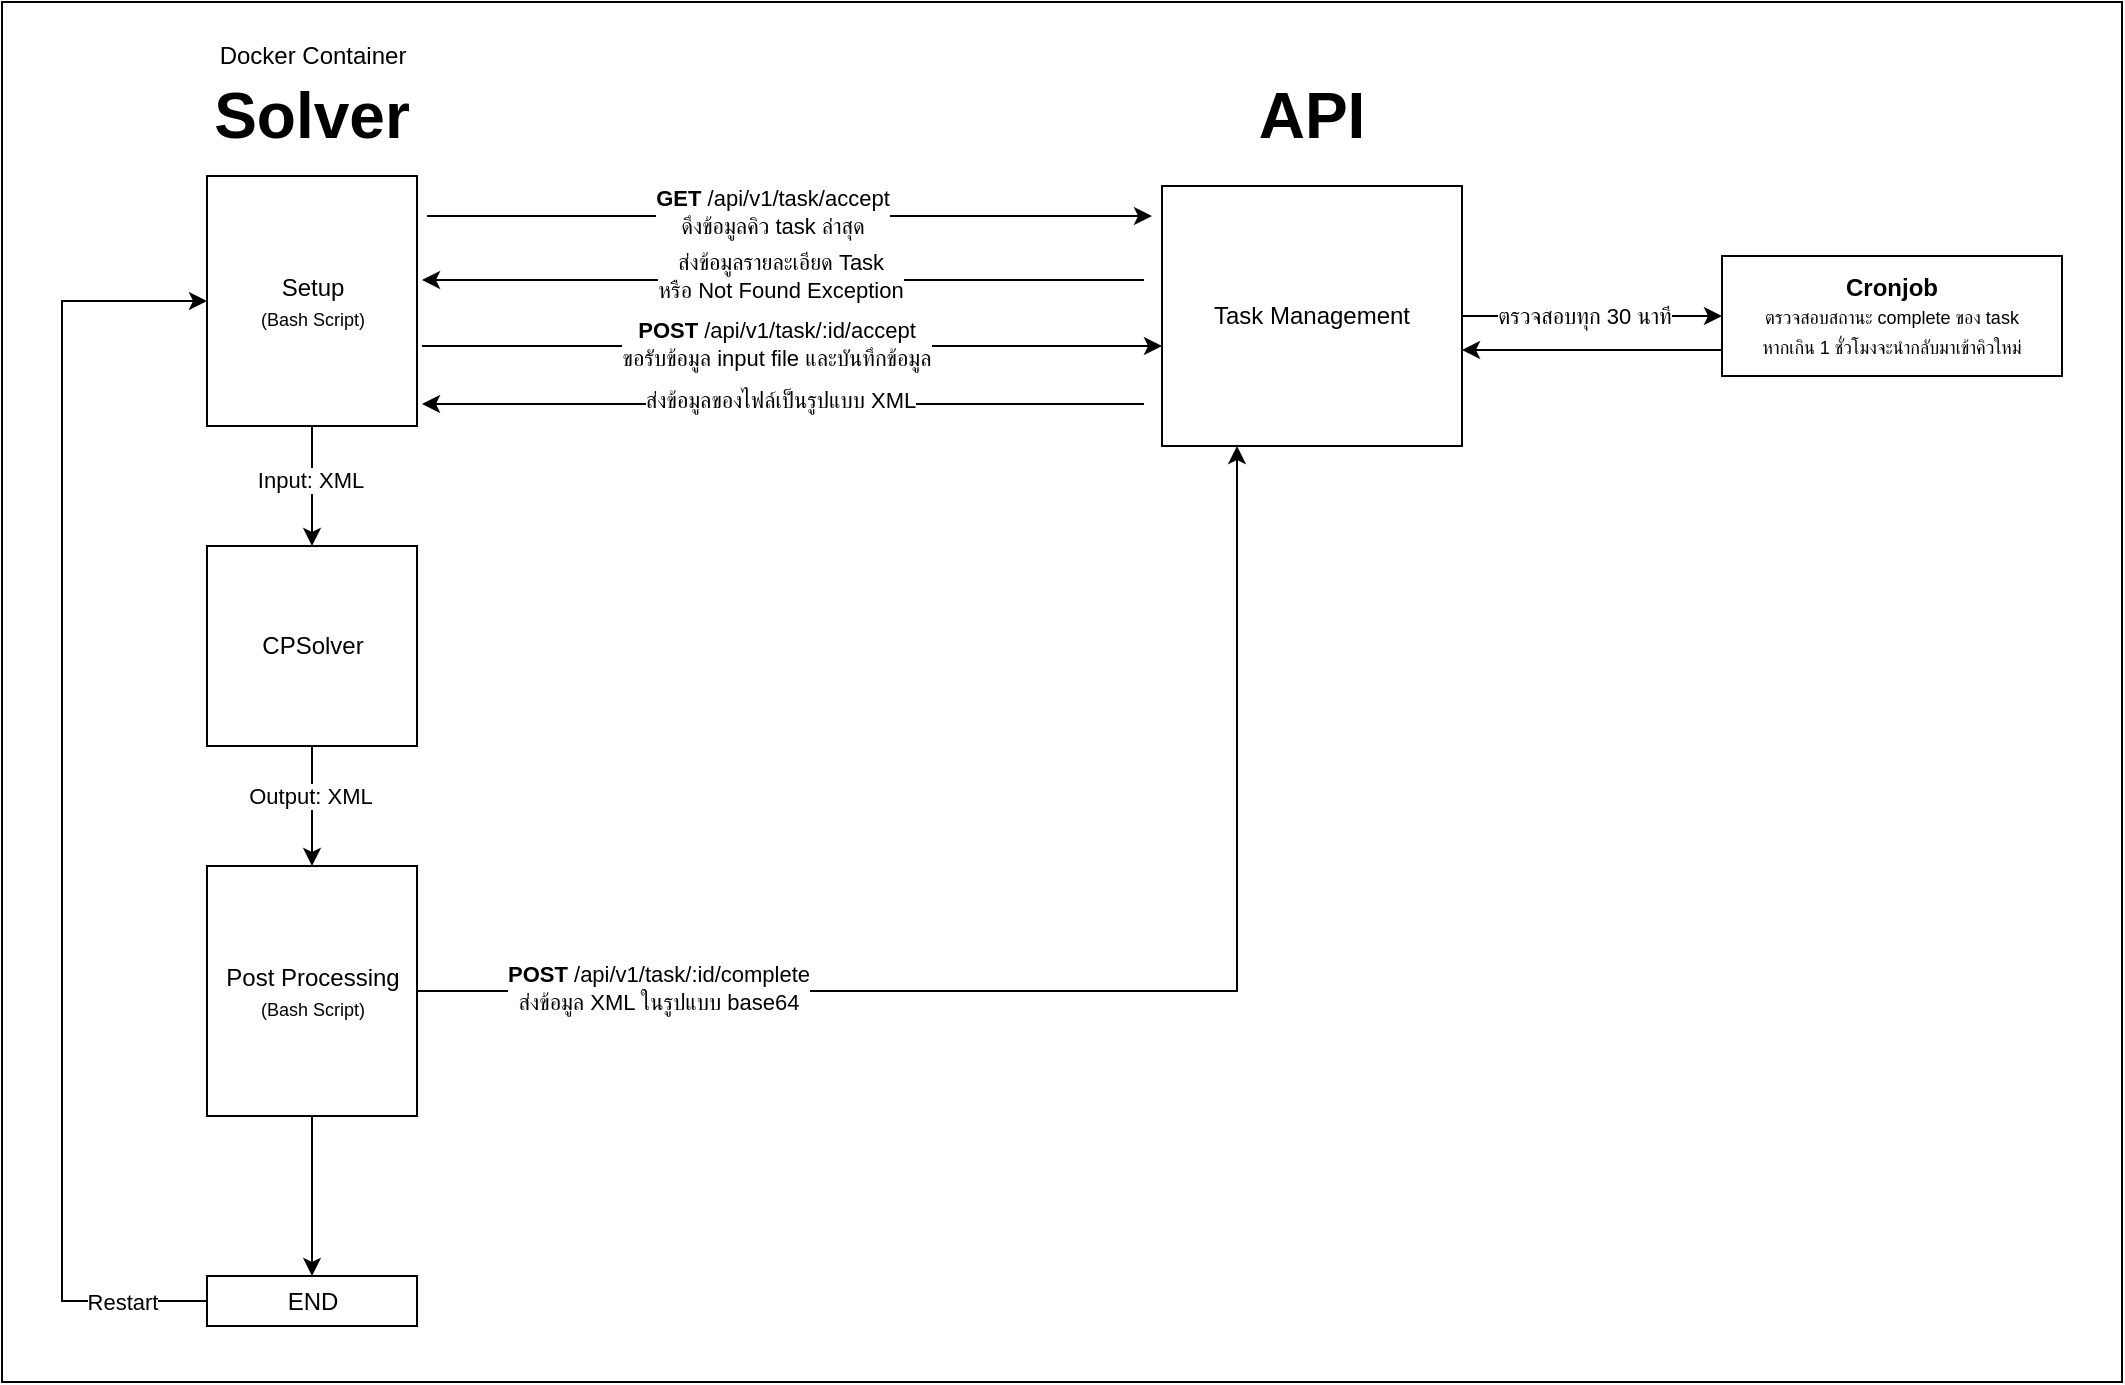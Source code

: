 <mxfile version="22.1.0" type="device">
  <diagram name="Page-1" id="ENeTMntjz2V7imXIr9zj">
    <mxGraphModel dx="1193" dy="769" grid="1" gridSize="10" guides="1" tooltips="1" connect="1" arrows="1" fold="1" page="1" pageScale="1" pageWidth="850" pageHeight="1100" math="0" shadow="0">
      <root>
        <mxCell id="0" />
        <mxCell id="1" parent="0" />
        <mxCell id="5gK_73Ezw2DlxVh9kkgp-43" value="" style="rounded=0;whiteSpace=wrap;html=1;fillColor=none;" vertex="1" parent="1">
          <mxGeometry x="20" y="8" width="1060" height="690" as="geometry" />
        </mxCell>
        <mxCell id="5gK_73Ezw2DlxVh9kkgp-1" value="Solver" style="text;html=1;strokeColor=none;fillColor=none;align=center;verticalAlign=middle;whiteSpace=wrap;rounded=0;fontSize=32;fontStyle=1" vertex="1" parent="1">
          <mxGeometry x="115" y="50" width="120" height="30" as="geometry" />
        </mxCell>
        <mxCell id="5gK_73Ezw2DlxVh9kkgp-5" value="API" style="text;html=1;strokeColor=none;fillColor=none;align=center;verticalAlign=middle;whiteSpace=wrap;rounded=0;fontSize=32;fontStyle=1" vertex="1" parent="1">
          <mxGeometry x="590" y="50" width="170" height="30" as="geometry" />
        </mxCell>
        <mxCell id="5gK_73Ezw2DlxVh9kkgp-8" style="edgeStyle=orthogonalEdgeStyle;rounded=0;orthogonalLoop=1;jettySize=auto;html=1;exitX=1;exitY=0.5;exitDx=0;exitDy=0;" edge="1" parent="1">
          <mxGeometry relative="1" as="geometry">
            <mxPoint x="595" y="115" as="targetPoint" />
            <mxPoint x="232.5" y="115" as="sourcePoint" />
          </mxGeometry>
        </mxCell>
        <mxCell id="5gK_73Ezw2DlxVh9kkgp-9" value="&lt;b&gt;GET&lt;/b&gt; /api/v1/task/accept&lt;br&gt;ดึงข้อมูลคิว task ล่าสุด" style="edgeLabel;html=1;align=center;verticalAlign=middle;resizable=0;points=[];" vertex="1" connectable="0" parent="5gK_73Ezw2DlxVh9kkgp-8">
          <mxGeometry x="-0.055" y="3" relative="1" as="geometry">
            <mxPoint x="1" y="1" as="offset" />
          </mxGeometry>
        </mxCell>
        <mxCell id="5gK_73Ezw2DlxVh9kkgp-20" style="edgeStyle=orthogonalEdgeStyle;rounded=0;orthogonalLoop=1;jettySize=auto;html=1;exitX=0.5;exitY=1;exitDx=0;exitDy=0;entryX=0.5;entryY=0;entryDx=0;entryDy=0;" edge="1" parent="1" source="5gK_73Ezw2DlxVh9kkgp-7" target="5gK_73Ezw2DlxVh9kkgp-16">
          <mxGeometry relative="1" as="geometry" />
        </mxCell>
        <mxCell id="5gK_73Ezw2DlxVh9kkgp-21" value="Input: XML" style="edgeLabel;html=1;align=center;verticalAlign=middle;resizable=0;points=[];" vertex="1" connectable="0" parent="5gK_73Ezw2DlxVh9kkgp-20">
          <mxGeometry x="-0.116" y="-1" relative="1" as="geometry">
            <mxPoint as="offset" />
          </mxGeometry>
        </mxCell>
        <mxCell id="5gK_73Ezw2DlxVh9kkgp-7" value="Setup&lt;br&gt;&lt;font style=&quot;font-size: 9px;&quot;&gt;(Bash Script)&lt;/font&gt;" style="text;html=1;strokeColor=default;fillColor=default;align=center;verticalAlign=middle;whiteSpace=wrap;rounded=0;" vertex="1" parent="1">
          <mxGeometry x="122.5" y="95" width="105" height="125" as="geometry" />
        </mxCell>
        <mxCell id="5gK_73Ezw2DlxVh9kkgp-37" value="" style="edgeStyle=orthogonalEdgeStyle;rounded=0;orthogonalLoop=1;jettySize=auto;html=1;" edge="1" parent="1" source="5gK_73Ezw2DlxVh9kkgp-11" target="5gK_73Ezw2DlxVh9kkgp-36">
          <mxGeometry relative="1" as="geometry" />
        </mxCell>
        <mxCell id="5gK_73Ezw2DlxVh9kkgp-38" value="ตรวจสอบทุก 30 นาที" style="edgeLabel;html=1;align=center;verticalAlign=middle;resizable=0;points=[];" vertex="1" connectable="0" parent="5gK_73Ezw2DlxVh9kkgp-37">
          <mxGeometry x="-0.204" y="-2" relative="1" as="geometry">
            <mxPoint x="9" y="-2" as="offset" />
          </mxGeometry>
        </mxCell>
        <mxCell id="5gK_73Ezw2DlxVh9kkgp-11" value="Task Management" style="text;html=1;align=center;verticalAlign=middle;whiteSpace=wrap;rounded=0;fillColor=default;strokeColor=default;" vertex="1" parent="1">
          <mxGeometry x="600" y="100" width="150" height="130" as="geometry" />
        </mxCell>
        <mxCell id="5gK_73Ezw2DlxVh9kkgp-12" value="" style="endArrow=classic;html=1;rounded=0;" edge="1" parent="1">
          <mxGeometry width="50" height="50" relative="1" as="geometry">
            <mxPoint x="591" y="147" as="sourcePoint" />
            <mxPoint x="230" y="147" as="targetPoint" />
          </mxGeometry>
        </mxCell>
        <mxCell id="5gK_73Ezw2DlxVh9kkgp-13" value="ส่งข้อมูลรายละเอียด Task&lt;br&gt;หรือ Not Found Exception" style="edgeLabel;html=1;align=center;verticalAlign=middle;resizable=0;points=[];" vertex="1" connectable="0" parent="5gK_73Ezw2DlxVh9kkgp-12">
          <mxGeometry x="0.011" y="-3" relative="1" as="geometry">
            <mxPoint y="1" as="offset" />
          </mxGeometry>
        </mxCell>
        <mxCell id="5gK_73Ezw2DlxVh9kkgp-14" value="" style="endArrow=classic;html=1;rounded=0;" edge="1" parent="1">
          <mxGeometry width="50" height="50" relative="1" as="geometry">
            <mxPoint x="230" y="180" as="sourcePoint" />
            <mxPoint x="600" y="180" as="targetPoint" />
          </mxGeometry>
        </mxCell>
        <mxCell id="5gK_73Ezw2DlxVh9kkgp-15" value="&lt;b&gt;POST&lt;/b&gt; /api/v1/task/:id/accept&lt;br&gt;ขอรับข้อมูล input file และบันทึกข้อมูล" style="edgeLabel;html=1;align=center;verticalAlign=middle;resizable=0;points=[];" vertex="1" connectable="0" parent="5gK_73Ezw2DlxVh9kkgp-14">
          <mxGeometry x="-0.28" y="1" relative="1" as="geometry">
            <mxPoint x="44" as="offset" />
          </mxGeometry>
        </mxCell>
        <mxCell id="5gK_73Ezw2DlxVh9kkgp-27" style="edgeStyle=orthogonalEdgeStyle;rounded=0;orthogonalLoop=1;jettySize=auto;html=1;exitX=0.5;exitY=1;exitDx=0;exitDy=0;entryX=0.5;entryY=0;entryDx=0;entryDy=0;" edge="1" parent="1" source="5gK_73Ezw2DlxVh9kkgp-16" target="5gK_73Ezw2DlxVh9kkgp-26">
          <mxGeometry relative="1" as="geometry" />
        </mxCell>
        <mxCell id="5gK_73Ezw2DlxVh9kkgp-28" value="Output: XML" style="edgeLabel;html=1;align=center;verticalAlign=middle;resizable=0;points=[];" vertex="1" connectable="0" parent="5gK_73Ezw2DlxVh9kkgp-27">
          <mxGeometry x="-0.167" y="-1" relative="1" as="geometry">
            <mxPoint as="offset" />
          </mxGeometry>
        </mxCell>
        <mxCell id="5gK_73Ezw2DlxVh9kkgp-16" value="CPSolver" style="text;html=1;strokeColor=default;fillColor=default;align=center;verticalAlign=middle;whiteSpace=wrap;rounded=0;" vertex="1" parent="1">
          <mxGeometry x="122.5" y="280" width="105" height="100" as="geometry" />
        </mxCell>
        <mxCell id="5gK_73Ezw2DlxVh9kkgp-17" value="" style="endArrow=classic;html=1;rounded=0;" edge="1" parent="1">
          <mxGeometry width="50" height="50" relative="1" as="geometry">
            <mxPoint x="591" y="209" as="sourcePoint" />
            <mxPoint x="230" y="209" as="targetPoint" />
          </mxGeometry>
        </mxCell>
        <mxCell id="5gK_73Ezw2DlxVh9kkgp-18" value="ส่งข้อมูลของไฟล์เป็นรูปแบบ XML" style="edgeLabel;html=1;align=center;verticalAlign=middle;resizable=0;points=[];" vertex="1" connectable="0" parent="5gK_73Ezw2DlxVh9kkgp-17">
          <mxGeometry x="0.011" y="-3" relative="1" as="geometry">
            <mxPoint y="1" as="offset" />
          </mxGeometry>
        </mxCell>
        <mxCell id="5gK_73Ezw2DlxVh9kkgp-29" style="edgeStyle=orthogonalEdgeStyle;rounded=0;orthogonalLoop=1;jettySize=auto;html=1;exitX=1;exitY=0.5;exitDx=0;exitDy=0;entryX=0.25;entryY=1;entryDx=0;entryDy=0;" edge="1" parent="1" source="5gK_73Ezw2DlxVh9kkgp-26" target="5gK_73Ezw2DlxVh9kkgp-11">
          <mxGeometry relative="1" as="geometry" />
        </mxCell>
        <mxCell id="5gK_73Ezw2DlxVh9kkgp-30" value="&lt;b&gt;POST&lt;/b&gt; /api/v1/task/:id/complete&lt;br&gt;ส่งข้อมูล XML ในรูปแบบ base64" style="edgeLabel;html=1;align=center;verticalAlign=middle;resizable=0;points=[];" vertex="1" connectable="0" parent="5gK_73Ezw2DlxVh9kkgp-29">
          <mxGeometry x="-0.647" y="2" relative="1" as="geometry">
            <mxPoint as="offset" />
          </mxGeometry>
        </mxCell>
        <mxCell id="5gK_73Ezw2DlxVh9kkgp-32" value="" style="edgeStyle=orthogonalEdgeStyle;rounded=0;orthogonalLoop=1;jettySize=auto;html=1;" edge="1" parent="1" source="5gK_73Ezw2DlxVh9kkgp-26" target="5gK_73Ezw2DlxVh9kkgp-31">
          <mxGeometry relative="1" as="geometry" />
        </mxCell>
        <mxCell id="5gK_73Ezw2DlxVh9kkgp-26" value="Post Processing&lt;br&gt;&lt;font style=&quot;font-size: 9px;&quot;&gt;(Bash Script)&lt;/font&gt;" style="text;html=1;strokeColor=default;fillColor=default;align=center;verticalAlign=middle;whiteSpace=wrap;rounded=0;" vertex="1" parent="1">
          <mxGeometry x="122.5" y="440" width="105" height="125" as="geometry" />
        </mxCell>
        <mxCell id="5gK_73Ezw2DlxVh9kkgp-33" style="edgeStyle=orthogonalEdgeStyle;rounded=0;orthogonalLoop=1;jettySize=auto;html=1;exitX=0;exitY=0.5;exitDx=0;exitDy=0;entryX=0;entryY=0.5;entryDx=0;entryDy=0;" edge="1" parent="1" source="5gK_73Ezw2DlxVh9kkgp-31" target="5gK_73Ezw2DlxVh9kkgp-7">
          <mxGeometry relative="1" as="geometry">
            <Array as="points">
              <mxPoint x="50" y="658" />
              <mxPoint x="50" y="158" />
            </Array>
          </mxGeometry>
        </mxCell>
        <mxCell id="5gK_73Ezw2DlxVh9kkgp-34" value="Restart" style="edgeLabel;html=1;align=center;verticalAlign=middle;resizable=0;points=[];" vertex="1" connectable="0" parent="5gK_73Ezw2DlxVh9kkgp-33">
          <mxGeometry x="-0.866" relative="1" as="geometry">
            <mxPoint as="offset" />
          </mxGeometry>
        </mxCell>
        <mxCell id="5gK_73Ezw2DlxVh9kkgp-31" value="END" style="text;html=1;strokeColor=default;fillColor=default;align=center;verticalAlign=middle;whiteSpace=wrap;rounded=0;" vertex="1" parent="1">
          <mxGeometry x="122.5" y="645" width="105" height="25" as="geometry" />
        </mxCell>
        <mxCell id="5gK_73Ezw2DlxVh9kkgp-36" value="&lt;b&gt;Cronjob&lt;/b&gt;&lt;br&gt;&lt;font style=&quot;font-size: 9px;&quot;&gt;ตรวจสอบสถานะ complete ของ task&lt;br&gt;หากเกิน 1 ชั่วโมงจะนำกลับมาเข้าคิวใหม่&lt;/font&gt;" style="whiteSpace=wrap;html=1;gradientColor=none;rounded=0;" vertex="1" parent="1">
          <mxGeometry x="880" y="135" width="170" height="60" as="geometry" />
        </mxCell>
        <mxCell id="5gK_73Ezw2DlxVh9kkgp-40" value="" style="edgeStyle=orthogonalEdgeStyle;rounded=0;orthogonalLoop=1;jettySize=auto;html=1;" edge="1" parent="1">
          <mxGeometry relative="1" as="geometry">
            <mxPoint x="880" y="182" as="sourcePoint" />
            <mxPoint x="750" y="182" as="targetPoint" />
          </mxGeometry>
        </mxCell>
        <mxCell id="5gK_73Ezw2DlxVh9kkgp-42" value="Docker Container" style="text;html=1;strokeColor=none;fillColor=none;align=center;verticalAlign=middle;whiteSpace=wrap;rounded=0;" vertex="1" parent="1">
          <mxGeometry x="122.5" y="20" width="105" height="30" as="geometry" />
        </mxCell>
      </root>
    </mxGraphModel>
  </diagram>
</mxfile>
